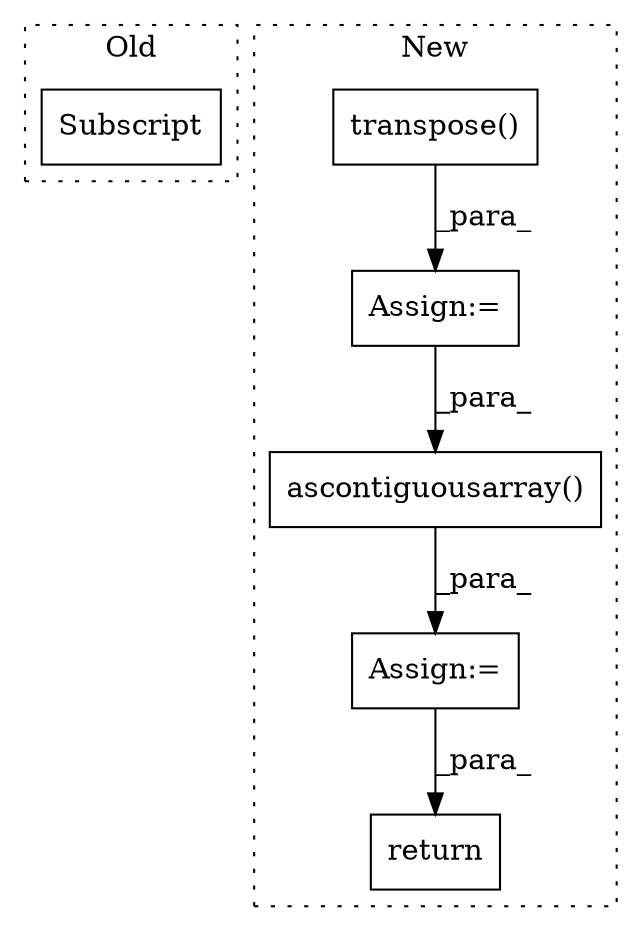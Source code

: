 digraph G {
subgraph cluster0 {
1 [label="Subscript" a="63" s="4367,0" l="35,0" shape="box"];
label = "Old";
style="dotted";
}
subgraph cluster1 {
2 [label="ascontiguousarray()" a="75" s="4019,4045" l="21,19" shape="box"];
3 [label="transpose()" a="75" s="3985,4005" l="16,1" shape="box"];
4 [label="Assign:=" a="68" s="4016" l="3" shape="box"];
5 [label="Assign:=" a="68" s="3982" l="3" shape="box"];
6 [label="return" a="93" s="4069" l="7" shape="box"];
label = "New";
style="dotted";
}
2 -> 4 [label="_para_"];
3 -> 5 [label="_para_"];
4 -> 6 [label="_para_"];
5 -> 2 [label="_para_"];
}
